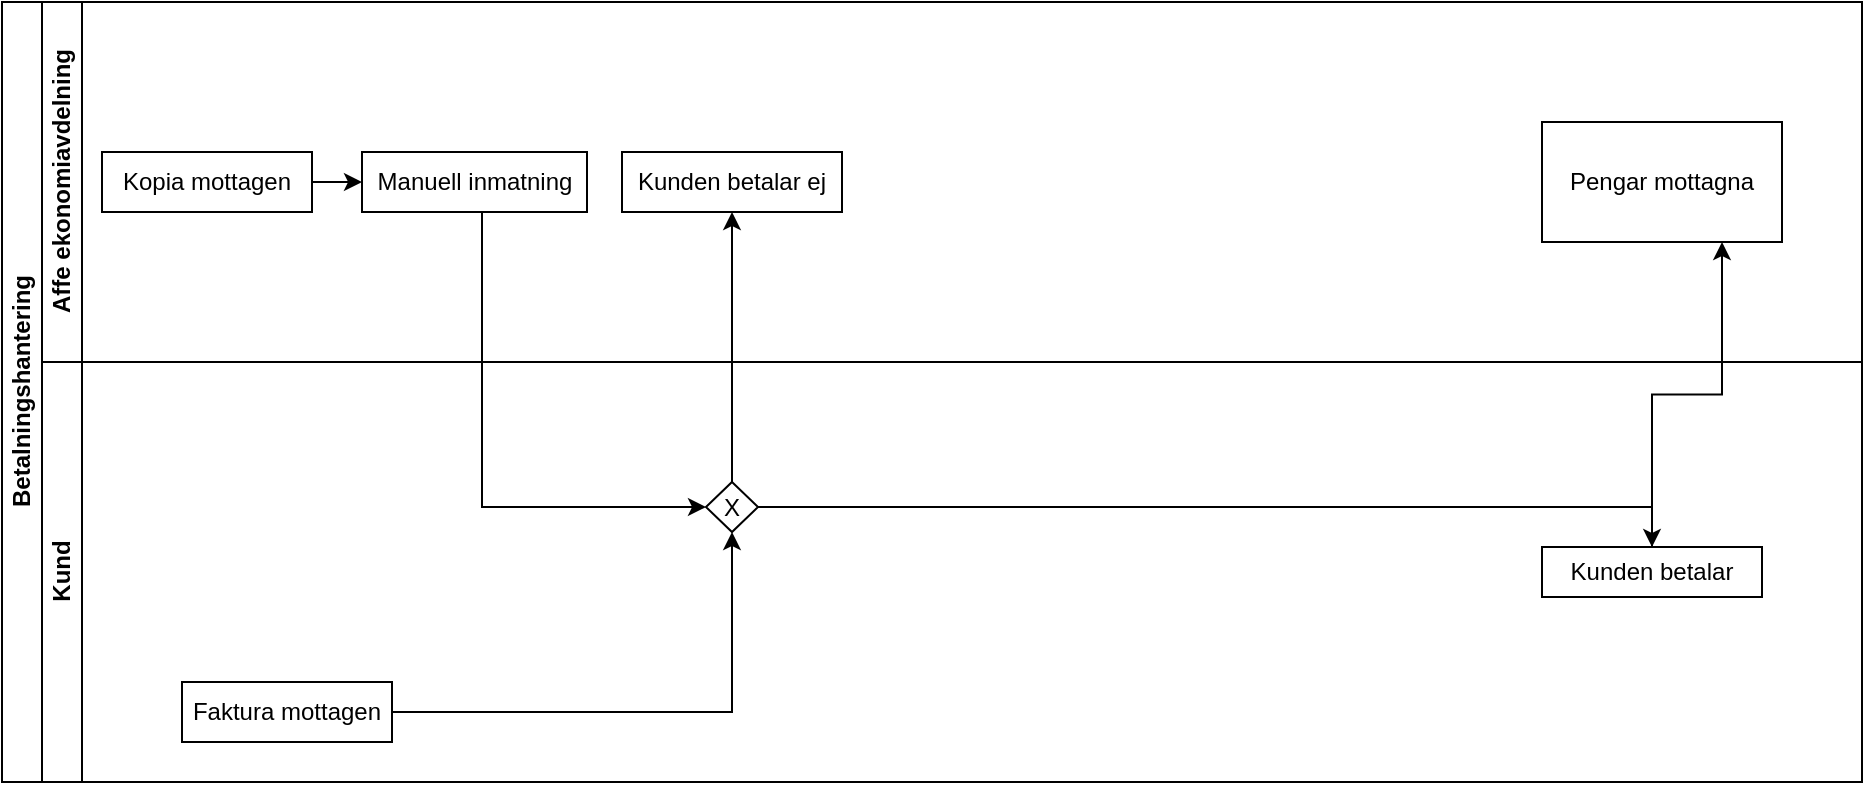 <mxfile version="24.7.17">
  <diagram id="prtHgNgQTEPvFCAcTncT" name="Page-1">
    <mxGraphModel dx="1283" dy="764" grid="1" gridSize="10" guides="1" tooltips="1" connect="1" arrows="1" fold="1" page="1" pageScale="1" pageWidth="827" pageHeight="1169" math="0" shadow="0">
      <root>
        <mxCell id="0" />
        <mxCell id="1" parent="0" />
        <mxCell id="dNxyNK7c78bLwvsdeMH5-19" value="Betalningshantering" style="swimlane;html=1;childLayout=stackLayout;resizeParent=1;resizeParentMax=0;horizontal=0;startSize=20;horizontalStack=0;" parent="1" vertex="1">
          <mxGeometry x="120" y="120" width="930" height="390" as="geometry" />
        </mxCell>
        <mxCell id="dNxyNK7c78bLwvsdeMH5-20" value="Affe ekonomiavdelning" style="swimlane;html=1;startSize=20;horizontal=0;" parent="dNxyNK7c78bLwvsdeMH5-19" vertex="1">
          <mxGeometry x="20" width="910" height="180" as="geometry" />
        </mxCell>
        <mxCell id="DaRO8JVdlsILgHvT_ih7-13" value="" style="edgeStyle=orthogonalEdgeStyle;rounded=0;orthogonalLoop=1;jettySize=auto;html=1;" edge="1" parent="dNxyNK7c78bLwvsdeMH5-20" source="DaRO8JVdlsILgHvT_ih7-11" target="DaRO8JVdlsILgHvT_ih7-12">
          <mxGeometry relative="1" as="geometry" />
        </mxCell>
        <mxCell id="DaRO8JVdlsILgHvT_ih7-11" value="Kopia mottagen" style="rounded=0;whiteSpace=wrap;html=1;" vertex="1" parent="dNxyNK7c78bLwvsdeMH5-20">
          <mxGeometry x="30" y="75" width="105" height="30" as="geometry" />
        </mxCell>
        <mxCell id="DaRO8JVdlsILgHvT_ih7-12" value="Manuell inmatning" style="whiteSpace=wrap;html=1;rounded=0;" vertex="1" parent="dNxyNK7c78bLwvsdeMH5-20">
          <mxGeometry x="160" y="75" width="112.5" height="30" as="geometry" />
        </mxCell>
        <mxCell id="DaRO8JVdlsILgHvT_ih7-21" value="Pengar mottagna" style="rounded=0;whiteSpace=wrap;html=1;" vertex="1" parent="dNxyNK7c78bLwvsdeMH5-20">
          <mxGeometry x="750" y="60" width="120" height="60" as="geometry" />
        </mxCell>
        <mxCell id="DaRO8JVdlsILgHvT_ih7-23" value="Kunden betalar ej" style="whiteSpace=wrap;html=1;" vertex="1" parent="dNxyNK7c78bLwvsdeMH5-20">
          <mxGeometry x="290" y="75" width="110" height="30" as="geometry" />
        </mxCell>
        <mxCell id="DaRO8JVdlsILgHvT_ih7-22" style="edgeStyle=orthogonalEdgeStyle;rounded=0;orthogonalLoop=1;jettySize=auto;html=1;entryX=0.75;entryY=1;entryDx=0;entryDy=0;" edge="1" parent="dNxyNK7c78bLwvsdeMH5-19" source="DaRO8JVdlsILgHvT_ih7-19" target="DaRO8JVdlsILgHvT_ih7-21">
          <mxGeometry relative="1" as="geometry" />
        </mxCell>
        <mxCell id="DaRO8JVdlsILgHvT_ih7-24" value="" style="edgeStyle=orthogonalEdgeStyle;rounded=0;orthogonalLoop=1;jettySize=auto;html=1;" edge="1" parent="dNxyNK7c78bLwvsdeMH5-19" source="DaRO8JVdlsILgHvT_ih7-14" target="DaRO8JVdlsILgHvT_ih7-23">
          <mxGeometry relative="1" as="geometry" />
        </mxCell>
        <mxCell id="dNxyNK7c78bLwvsdeMH5-21" value="Kund" style="swimlane;html=1;startSize=20;horizontal=0;" parent="dNxyNK7c78bLwvsdeMH5-19" vertex="1">
          <mxGeometry x="20" y="180" width="910" height="210" as="geometry" />
        </mxCell>
        <mxCell id="DaRO8JVdlsILgHvT_ih7-29" style="edgeStyle=orthogonalEdgeStyle;rounded=0;orthogonalLoop=1;jettySize=auto;html=1;entryX=0.5;entryY=1;entryDx=0;entryDy=0;" edge="1" parent="dNxyNK7c78bLwvsdeMH5-21" source="DaRO8JVdlsILgHvT_ih7-4" target="DaRO8JVdlsILgHvT_ih7-14">
          <mxGeometry relative="1" as="geometry" />
        </mxCell>
        <mxCell id="DaRO8JVdlsILgHvT_ih7-4" value="Faktura mottagen" style="rounded=0;whiteSpace=wrap;html=1;" vertex="1" parent="dNxyNK7c78bLwvsdeMH5-21">
          <mxGeometry x="70" y="160" width="105" height="30" as="geometry" />
        </mxCell>
        <mxCell id="DaRO8JVdlsILgHvT_ih7-20" value="" style="edgeStyle=orthogonalEdgeStyle;rounded=0;orthogonalLoop=1;jettySize=auto;html=1;" edge="1" parent="dNxyNK7c78bLwvsdeMH5-21" source="DaRO8JVdlsILgHvT_ih7-14" target="DaRO8JVdlsILgHvT_ih7-19">
          <mxGeometry relative="1" as="geometry" />
        </mxCell>
        <mxCell id="DaRO8JVdlsILgHvT_ih7-14" value="X" style="rhombus;whiteSpace=wrap;html=1;" vertex="1" parent="dNxyNK7c78bLwvsdeMH5-21">
          <mxGeometry x="332" y="60" width="26" height="25" as="geometry" />
        </mxCell>
        <mxCell id="DaRO8JVdlsILgHvT_ih7-19" value="Kunden betalar" style="whiteSpace=wrap;html=1;" vertex="1" parent="dNxyNK7c78bLwvsdeMH5-21">
          <mxGeometry x="750" y="92.5" width="110" height="25" as="geometry" />
        </mxCell>
        <mxCell id="DaRO8JVdlsILgHvT_ih7-32" style="edgeStyle=orthogonalEdgeStyle;rounded=0;orthogonalLoop=1;jettySize=auto;html=1;entryX=0;entryY=0.5;entryDx=0;entryDy=0;" edge="1" parent="dNxyNK7c78bLwvsdeMH5-19" source="DaRO8JVdlsILgHvT_ih7-12" target="DaRO8JVdlsILgHvT_ih7-14">
          <mxGeometry relative="1" as="geometry">
            <Array as="points">
              <mxPoint x="240" y="253" />
            </Array>
          </mxGeometry>
        </mxCell>
      </root>
    </mxGraphModel>
  </diagram>
</mxfile>
